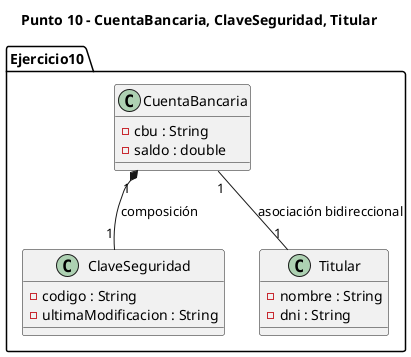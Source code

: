 @startuml TP5_Punto_10
title Punto 10 - CuentaBancaria, ClaveSeguridad, Titular

package Ejercicio10 {
  class CuentaBancaria {
    -cbu : String
    -saldo : double
  }

  class ClaveSeguridad {
    -codigo : String
    -ultimaModificacion : String
  }

  class Titular {
    -nombre : String
    -dni : String
  }

  CuentaBancaria "1" *-- "1" ClaveSeguridad : composición
  CuentaBancaria "1" -- "1" Titular : asociación bidireccional
}
@enduml
